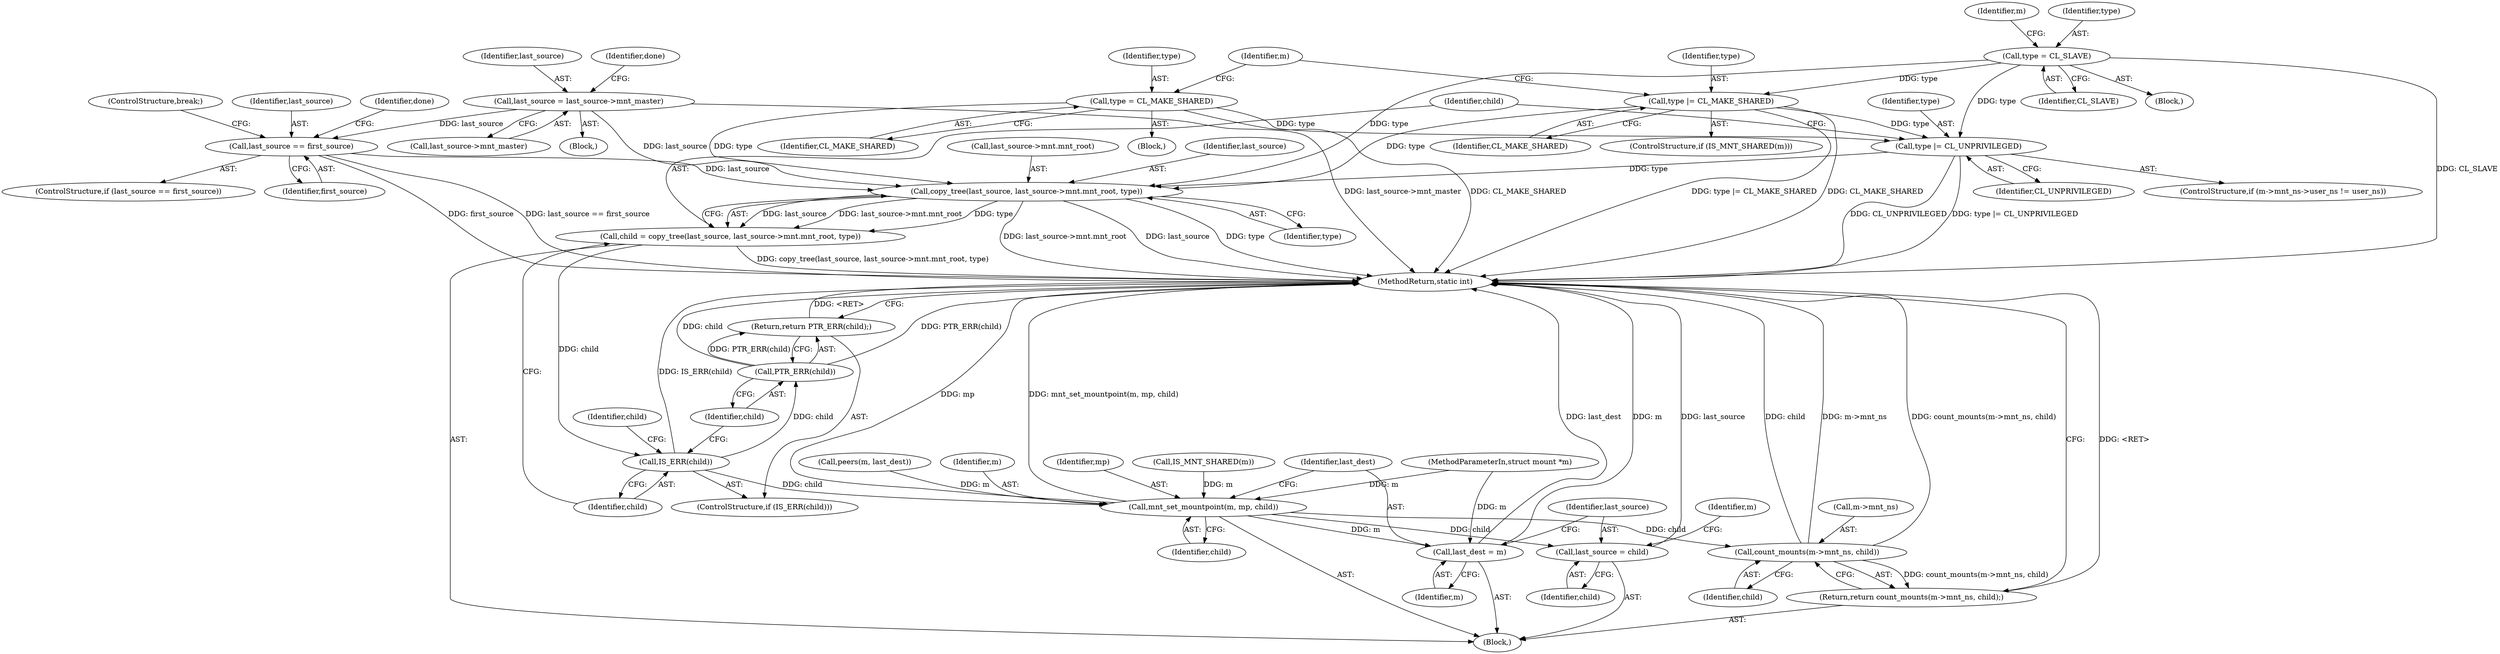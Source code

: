 digraph "0_linux_d29216842a85c7970c536108e093963f02714498_5@API" {
"1000217" [label="(Call,copy_tree(last_source, last_source->mnt.mnt_root, type))"];
"1000188" [label="(Call,last_source = last_source->mnt_master)"];
"1000170" [label="(Call,last_source == first_source)"];
"1000132" [label="(Call,type = CL_MAKE_SHARED)"];
"1000212" [label="(Call,type |= CL_UNPRIVILEGED)"];
"1000195" [label="(Call,type = CL_SLAVE)"];
"1000201" [label="(Call,type |= CL_MAKE_SHARED)"];
"1000215" [label="(Call,child = copy_tree(last_source, last_source->mnt.mnt_root, type))"];
"1000226" [label="(Call,IS_ERR(child))"];
"1000229" [label="(Call,PTR_ERR(child))"];
"1000228" [label="(Return,return PTR_ERR(child);)"];
"1000238" [label="(Call,mnt_set_mountpoint(m, mp, child))"];
"1000242" [label="(Call,last_dest = m)"];
"1000245" [label="(Call,last_source = child)"];
"1000272" [label="(Call,count_mounts(m->mnt_ns, child))"];
"1000271" [label="(Return,return count_mounts(m->mnt_ns, child);)"];
"1000204" [label="(ControlStructure,if (m->mnt_ns->user_ns != user_ns))"];
"1000197" [label="(Identifier,CL_SLAVE)"];
"1000227" [label="(Identifier,child)"];
"1000225" [label="(ControlStructure,if (IS_ERR(child)))"];
"1000238" [label="(Call,mnt_set_mountpoint(m, mp, child))"];
"1000170" [label="(Call,last_source == first_source)"];
"1000239" [label="(Identifier,m)"];
"1000217" [label="(Call,copy_tree(last_source, last_source->mnt.mnt_root, type))"];
"1000229" [label="(Call,PTR_ERR(child))"];
"1000273" [label="(Call,m->mnt_ns)"];
"1000203" [label="(Identifier,CL_MAKE_SHARED)"];
"1000195" [label="(Call,type = CL_SLAVE)"];
"1000244" [label="(Identifier,m)"];
"1000234" [label="(Identifier,child)"];
"1000201" [label="(Call,type |= CL_MAKE_SHARED)"];
"1000202" [label="(Identifier,type)"];
"1000251" [label="(Identifier,m)"];
"1000219" [label="(Call,last_source->mnt.mnt_root)"];
"1000194" [label="(Identifier,done)"];
"1000216" [label="(Identifier,child)"];
"1000173" [label="(ControlStructure,break;)"];
"1000218" [label="(Identifier,last_source)"];
"1000245" [label="(Call,last_source = child)"];
"1000198" [label="(ControlStructure,if (IS_MNT_SHARED(m)))"];
"1000272" [label="(Call,count_mounts(m->mnt_ns, child))"];
"1000136" [label="(Block,)"];
"1000271" [label="(Return,return count_mounts(m->mnt_ns, child);)"];
"1000228" [label="(Return,return PTR_ERR(child);)"];
"1000224" [label="(Identifier,type)"];
"1000200" [label="(Identifier,m)"];
"1000189" [label="(Identifier,last_source)"];
"1000214" [label="(Identifier,CL_UNPRIVILEGED)"];
"1000246" [label="(Identifier,last_source)"];
"1000106" [label="(Block,)"];
"1000190" [label="(Call,last_source->mnt_master)"];
"1000241" [label="(Identifier,child)"];
"1000240" [label="(Identifier,mp)"];
"1000277" [label="(MethodReturn,static int)"];
"1000188" [label="(Call,last_source = last_source->mnt_master)"];
"1000199" [label="(Call,IS_MNT_SHARED(m))"];
"1000162" [label="(Block,)"];
"1000226" [label="(Call,IS_ERR(child))"];
"1000247" [label="(Identifier,child)"];
"1000169" [label="(ControlStructure,if (last_source == first_source))"];
"1000242" [label="(Call,last_dest = m)"];
"1000134" [label="(Identifier,CL_MAKE_SHARED)"];
"1000276" [label="(Identifier,child)"];
"1000132" [label="(Call,type = CL_MAKE_SHARED)"];
"1000208" [label="(Identifier,m)"];
"1000171" [label="(Identifier,last_source)"];
"1000215" [label="(Call,child = copy_tree(last_source, last_source->mnt.mnt_root, type))"];
"1000133" [label="(Identifier,type)"];
"1000230" [label="(Identifier,child)"];
"1000243" [label="(Identifier,last_dest)"];
"1000128" [label="(Call,peers(m, last_dest))"];
"1000175" [label="(Identifier,done)"];
"1000213" [label="(Identifier,type)"];
"1000172" [label="(Identifier,first_source)"];
"1000105" [label="(MethodParameterIn,struct mount *m)"];
"1000131" [label="(Block,)"];
"1000212" [label="(Call,type |= CL_UNPRIVILEGED)"];
"1000196" [label="(Identifier,type)"];
"1000217" -> "1000215"  [label="AST: "];
"1000217" -> "1000224"  [label="CFG: "];
"1000218" -> "1000217"  [label="AST: "];
"1000219" -> "1000217"  [label="AST: "];
"1000224" -> "1000217"  [label="AST: "];
"1000215" -> "1000217"  [label="CFG: "];
"1000217" -> "1000277"  [label="DDG: last_source->mnt.mnt_root"];
"1000217" -> "1000277"  [label="DDG: last_source"];
"1000217" -> "1000277"  [label="DDG: type"];
"1000217" -> "1000215"  [label="DDG: last_source"];
"1000217" -> "1000215"  [label="DDG: last_source->mnt.mnt_root"];
"1000217" -> "1000215"  [label="DDG: type"];
"1000188" -> "1000217"  [label="DDG: last_source"];
"1000170" -> "1000217"  [label="DDG: last_source"];
"1000132" -> "1000217"  [label="DDG: type"];
"1000212" -> "1000217"  [label="DDG: type"];
"1000195" -> "1000217"  [label="DDG: type"];
"1000201" -> "1000217"  [label="DDG: type"];
"1000188" -> "1000162"  [label="AST: "];
"1000188" -> "1000190"  [label="CFG: "];
"1000189" -> "1000188"  [label="AST: "];
"1000190" -> "1000188"  [label="AST: "];
"1000194" -> "1000188"  [label="CFG: "];
"1000188" -> "1000277"  [label="DDG: last_source->mnt_master"];
"1000188" -> "1000170"  [label="DDG: last_source"];
"1000170" -> "1000169"  [label="AST: "];
"1000170" -> "1000172"  [label="CFG: "];
"1000171" -> "1000170"  [label="AST: "];
"1000172" -> "1000170"  [label="AST: "];
"1000173" -> "1000170"  [label="CFG: "];
"1000175" -> "1000170"  [label="CFG: "];
"1000170" -> "1000277"  [label="DDG: first_source"];
"1000170" -> "1000277"  [label="DDG: last_source == first_source"];
"1000132" -> "1000131"  [label="AST: "];
"1000132" -> "1000134"  [label="CFG: "];
"1000133" -> "1000132"  [label="AST: "];
"1000134" -> "1000132"  [label="AST: "];
"1000208" -> "1000132"  [label="CFG: "];
"1000132" -> "1000277"  [label="DDG: CL_MAKE_SHARED"];
"1000132" -> "1000212"  [label="DDG: type"];
"1000212" -> "1000204"  [label="AST: "];
"1000212" -> "1000214"  [label="CFG: "];
"1000213" -> "1000212"  [label="AST: "];
"1000214" -> "1000212"  [label="AST: "];
"1000216" -> "1000212"  [label="CFG: "];
"1000212" -> "1000277"  [label="DDG: CL_UNPRIVILEGED"];
"1000212" -> "1000277"  [label="DDG: type |= CL_UNPRIVILEGED"];
"1000195" -> "1000212"  [label="DDG: type"];
"1000201" -> "1000212"  [label="DDG: type"];
"1000195" -> "1000136"  [label="AST: "];
"1000195" -> "1000197"  [label="CFG: "];
"1000196" -> "1000195"  [label="AST: "];
"1000197" -> "1000195"  [label="AST: "];
"1000200" -> "1000195"  [label="CFG: "];
"1000195" -> "1000277"  [label="DDG: CL_SLAVE"];
"1000195" -> "1000201"  [label="DDG: type"];
"1000201" -> "1000198"  [label="AST: "];
"1000201" -> "1000203"  [label="CFG: "];
"1000202" -> "1000201"  [label="AST: "];
"1000203" -> "1000201"  [label="AST: "];
"1000208" -> "1000201"  [label="CFG: "];
"1000201" -> "1000277"  [label="DDG: type |= CL_MAKE_SHARED"];
"1000201" -> "1000277"  [label="DDG: CL_MAKE_SHARED"];
"1000215" -> "1000106"  [label="AST: "];
"1000216" -> "1000215"  [label="AST: "];
"1000227" -> "1000215"  [label="CFG: "];
"1000215" -> "1000277"  [label="DDG: copy_tree(last_source, last_source->mnt.mnt_root, type)"];
"1000215" -> "1000226"  [label="DDG: child"];
"1000226" -> "1000225"  [label="AST: "];
"1000226" -> "1000227"  [label="CFG: "];
"1000227" -> "1000226"  [label="AST: "];
"1000230" -> "1000226"  [label="CFG: "];
"1000234" -> "1000226"  [label="CFG: "];
"1000226" -> "1000277"  [label="DDG: IS_ERR(child)"];
"1000226" -> "1000229"  [label="DDG: child"];
"1000226" -> "1000238"  [label="DDG: child"];
"1000229" -> "1000228"  [label="AST: "];
"1000229" -> "1000230"  [label="CFG: "];
"1000230" -> "1000229"  [label="AST: "];
"1000228" -> "1000229"  [label="CFG: "];
"1000229" -> "1000277"  [label="DDG: PTR_ERR(child)"];
"1000229" -> "1000277"  [label="DDG: child"];
"1000229" -> "1000228"  [label="DDG: PTR_ERR(child)"];
"1000228" -> "1000225"  [label="AST: "];
"1000277" -> "1000228"  [label="CFG: "];
"1000228" -> "1000277"  [label="DDG: <RET>"];
"1000238" -> "1000106"  [label="AST: "];
"1000238" -> "1000241"  [label="CFG: "];
"1000239" -> "1000238"  [label="AST: "];
"1000240" -> "1000238"  [label="AST: "];
"1000241" -> "1000238"  [label="AST: "];
"1000243" -> "1000238"  [label="CFG: "];
"1000238" -> "1000277"  [label="DDG: mp"];
"1000238" -> "1000277"  [label="DDG: mnt_set_mountpoint(m, mp, child)"];
"1000199" -> "1000238"  [label="DDG: m"];
"1000128" -> "1000238"  [label="DDG: m"];
"1000105" -> "1000238"  [label="DDG: m"];
"1000238" -> "1000242"  [label="DDG: m"];
"1000238" -> "1000245"  [label="DDG: child"];
"1000238" -> "1000272"  [label="DDG: child"];
"1000242" -> "1000106"  [label="AST: "];
"1000242" -> "1000244"  [label="CFG: "];
"1000243" -> "1000242"  [label="AST: "];
"1000244" -> "1000242"  [label="AST: "];
"1000246" -> "1000242"  [label="CFG: "];
"1000242" -> "1000277"  [label="DDG: m"];
"1000242" -> "1000277"  [label="DDG: last_dest"];
"1000105" -> "1000242"  [label="DDG: m"];
"1000245" -> "1000106"  [label="AST: "];
"1000245" -> "1000247"  [label="CFG: "];
"1000246" -> "1000245"  [label="AST: "];
"1000247" -> "1000245"  [label="AST: "];
"1000251" -> "1000245"  [label="CFG: "];
"1000245" -> "1000277"  [label="DDG: last_source"];
"1000272" -> "1000271"  [label="AST: "];
"1000272" -> "1000276"  [label="CFG: "];
"1000273" -> "1000272"  [label="AST: "];
"1000276" -> "1000272"  [label="AST: "];
"1000271" -> "1000272"  [label="CFG: "];
"1000272" -> "1000277"  [label="DDG: child"];
"1000272" -> "1000277"  [label="DDG: m->mnt_ns"];
"1000272" -> "1000277"  [label="DDG: count_mounts(m->mnt_ns, child)"];
"1000272" -> "1000271"  [label="DDG: count_mounts(m->mnt_ns, child)"];
"1000271" -> "1000106"  [label="AST: "];
"1000277" -> "1000271"  [label="CFG: "];
"1000271" -> "1000277"  [label="DDG: <RET>"];
}
